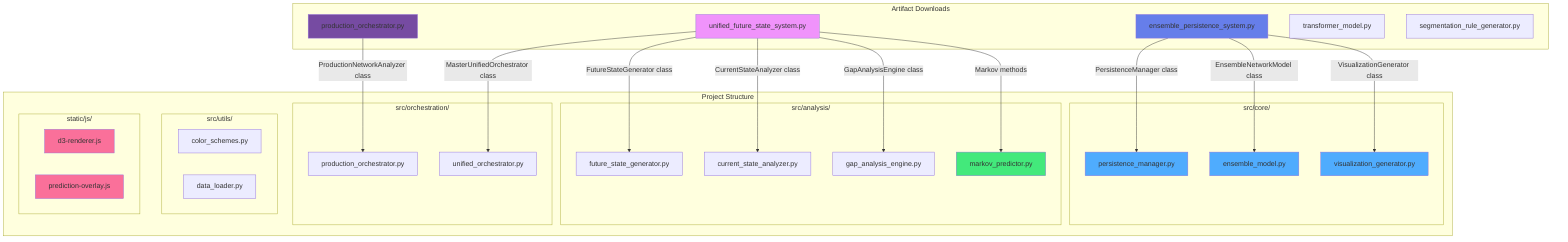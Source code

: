 graph TB
    subgraph "Artifact Downloads"
        A1[ensemble_persistence_system.py]
        A2[production_orchestrator.py]
        A3[unified_future_state_system.py]
        A4[transformer_model.py]
        A5[segmentation_rule_generator.py]
    end
    
    subgraph "Project Structure"
        subgraph "src/core/"
            F1[persistence_manager.py]
            F2[ensemble_model.py]
            F3[visualization_generator.py]
        end
        
        subgraph "src/analysis/"
            F4[future_state_generator.py]
            F5[current_state_analyzer.py]
            F6[gap_analysis_engine.py]
            F7[markov_predictor.py]
        end
        
        subgraph "src/orchestration/"
            F8[production_orchestrator.py]
            F9[unified_orchestrator.py]
        end
        
        subgraph "src/utils/"
            F10[color_schemes.py]
            F11[data_loader.py]
        end
        
        subgraph "static/js/"
            F12[d3-renderer.js]
            F13[prediction-overlay.js]
        end
    end
    
    A1 -->|PersistenceManager class| F1
    A1 -->|EnsembleNetworkModel class| F2
    A1 -->|VisualizationGenerator class| F3
    
    A2 -->|ProductionNetworkAnalyzer class| F8
    
    A3 -->|FutureStateGenerator class| F4
    A3 -->|CurrentStateAnalyzer class| F5
    A3 -->|GapAnalysisEngine class| F6
    A3 -->|MasterUnifiedOrchestrator class| F9
    
    A3 -->|Markov methods| F7
    
    style A1 fill:#667eea
    style A2 fill:#764ba2
    style A3 fill:#f093fb
    style F1 fill:#4facfe
    style F2 fill:#4facfe
    style F3 fill:#4facfe
    style F7 fill:#43e97b
    style F12 fill:#fa709a
    style F13 fill:#fa709a